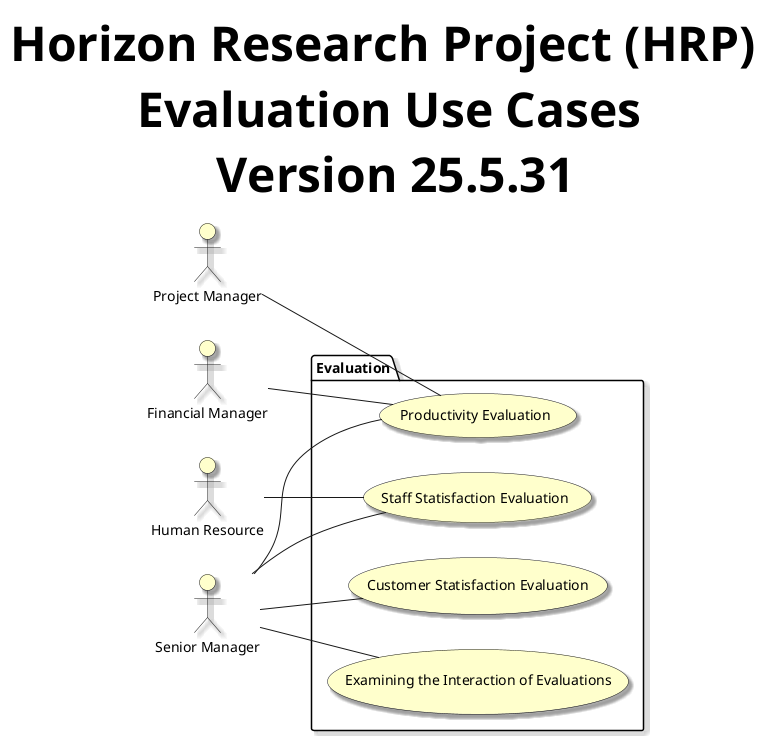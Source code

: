 @startuml
left to right direction

skinparam useCaseBackgroundColor #Business
skinparam actorBackgroundColor #Business
skinparam Shadowing True
skinparam TitleFontSize 48px

title Horizon Research Project (HRP) \n Evaluation Use Cases \n Version 25.5.31

:Project Manager: as PMO
:Financial Manager: as Fmanager
:Human Resource: as HR
:Senior Manager: as SeniorManager

package "Evaluation"{
    usecase "Productivity Evaluation" as productivityEvaluation
    usecase "Staff Statisfaction Evaluation" as staffStatisfactoinEvaluation
    usecase "Customer Statisfaction Evaluation" as customerStatisfactoinEvaluation
    usecase "Examining the Interaction of Evaluations" as interactionOfEvaluations
}

HR -- staffStatisfactoinEvaluation
PMO -- productivityEvaluation
Fmanager -- productivityEvaluation
SeniorManager -- productivityEvaluation
SeniorManager -- staffStatisfactoinEvaluation
SeniorManager -- customerStatisfactoinEvaluation
SeniorManager -- interactionOfEvaluations

@enduml